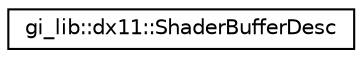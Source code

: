 digraph "Graphical Class Hierarchy"
{
  edge [fontname="Helvetica",fontsize="10",labelfontname="Helvetica",labelfontsize="10"];
  node [fontname="Helvetica",fontsize="10",shape=record];
  rankdir="LR";
  Node1 [label="gi_lib::dx11::ShaderBufferDesc",height=0.2,width=0.4,color="black", fillcolor="white", style="filled",URL="$structgi__lib_1_1dx11_1_1_shader_buffer_desc.html",tooltip="Description of a shader buffer (tbuffer or cbuffer). "];
}
